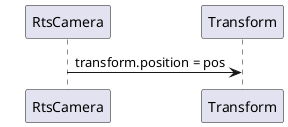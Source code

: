 ﻿@startuml
skinparam Shadowing false
skinparam ParticipantPadding 20

' Apply final camera position after movement/zoom/clamp
participant RtsCamera
participant Transform

RtsCamera -> Transform : transform.position = pos

@enduml